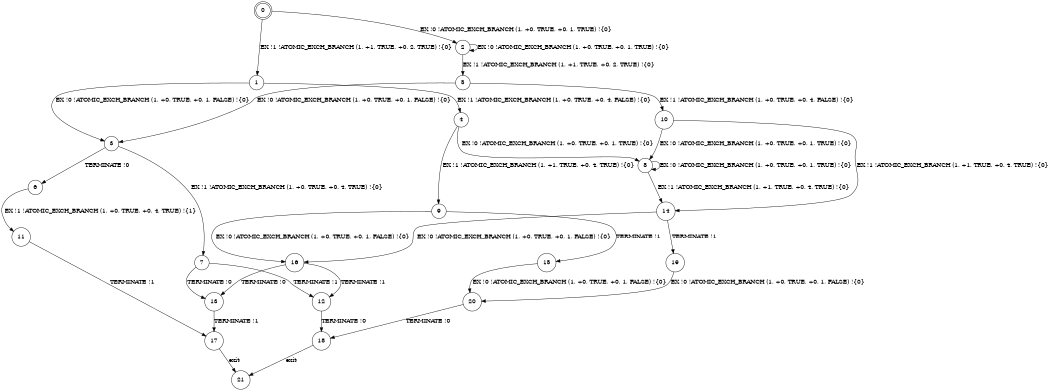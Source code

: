 digraph BCG {
size = "7, 10.5";
center = TRUE;
node [shape = circle];
0 [peripheries = 2];
0 -> 1 [label = "EX !1 !ATOMIC_EXCH_BRANCH (1, +1, TRUE, +0, 2, TRUE) !{0}"];
0 -> 2 [label = "EX !0 !ATOMIC_EXCH_BRANCH (1, +0, TRUE, +0, 1, TRUE) !{0}"];
1 -> 3 [label = "EX !0 !ATOMIC_EXCH_BRANCH (1, +0, TRUE, +0, 1, FALSE) !{0}"];
1 -> 4 [label = "EX !1 !ATOMIC_EXCH_BRANCH (1, +0, TRUE, +0, 4, FALSE) !{0}"];
2 -> 5 [label = "EX !1 !ATOMIC_EXCH_BRANCH (1, +1, TRUE, +0, 2, TRUE) !{0}"];
2 -> 2 [label = "EX !0 !ATOMIC_EXCH_BRANCH (1, +0, TRUE, +0, 1, TRUE) !{0}"];
3 -> 6 [label = "TERMINATE !0"];
3 -> 7 [label = "EX !1 !ATOMIC_EXCH_BRANCH (1, +0, TRUE, +0, 4, TRUE) !{0}"];
4 -> 8 [label = "EX !0 !ATOMIC_EXCH_BRANCH (1, +0, TRUE, +0, 1, TRUE) !{0}"];
4 -> 9 [label = "EX !1 !ATOMIC_EXCH_BRANCH (1, +1, TRUE, +0, 4, TRUE) !{0}"];
5 -> 10 [label = "EX !1 !ATOMIC_EXCH_BRANCH (1, +0, TRUE, +0, 4, FALSE) !{0}"];
5 -> 3 [label = "EX !0 !ATOMIC_EXCH_BRANCH (1, +0, TRUE, +0, 1, FALSE) !{0}"];
6 -> 11 [label = "EX !1 !ATOMIC_EXCH_BRANCH (1, +0, TRUE, +0, 4, TRUE) !{1}"];
7 -> 12 [label = "TERMINATE !1"];
7 -> 13 [label = "TERMINATE !0"];
8 -> 14 [label = "EX !1 !ATOMIC_EXCH_BRANCH (1, +1, TRUE, +0, 4, TRUE) !{0}"];
8 -> 8 [label = "EX !0 !ATOMIC_EXCH_BRANCH (1, +0, TRUE, +0, 1, TRUE) !{0}"];
9 -> 15 [label = "TERMINATE !1"];
9 -> 16 [label = "EX !0 !ATOMIC_EXCH_BRANCH (1, +0, TRUE, +0, 1, FALSE) !{0}"];
10 -> 14 [label = "EX !1 !ATOMIC_EXCH_BRANCH (1, +1, TRUE, +0, 4, TRUE) !{0}"];
10 -> 8 [label = "EX !0 !ATOMIC_EXCH_BRANCH (1, +0, TRUE, +0, 1, TRUE) !{0}"];
11 -> 17 [label = "TERMINATE !1"];
12 -> 18 [label = "TERMINATE !0"];
13 -> 17 [label = "TERMINATE !1"];
14 -> 19 [label = "TERMINATE !1"];
14 -> 16 [label = "EX !0 !ATOMIC_EXCH_BRANCH (1, +0, TRUE, +0, 1, FALSE) !{0}"];
15 -> 20 [label = "EX !0 !ATOMIC_EXCH_BRANCH (1, +0, TRUE, +0, 1, FALSE) !{0}"];
16 -> 12 [label = "TERMINATE !1"];
16 -> 13 [label = "TERMINATE !0"];
17 -> 21 [label = "exit"];
18 -> 21 [label = "exit"];
19 -> 20 [label = "EX !0 !ATOMIC_EXCH_BRANCH (1, +0, TRUE, +0, 1, FALSE) !{0}"];
20 -> 18 [label = "TERMINATE !0"];
}
